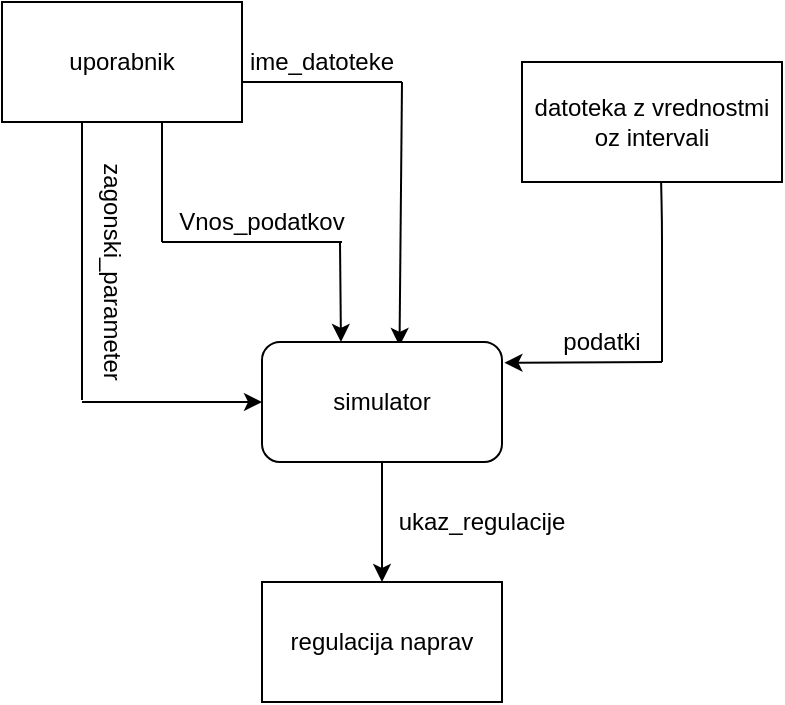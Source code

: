 <mxfile version="13.9.1" type="github" pages="2">
  <diagram id="_NWrr05ddmTLfXL3TdW5" name="Page-1">
    <mxGraphModel dx="1038" dy="580" grid="1" gridSize="10" guides="1" tooltips="1" connect="1" arrows="1" fold="1" page="1" pageScale="1" pageWidth="827" pageHeight="1169" math="0" shadow="0">
      <root>
        <mxCell id="0" />
        <mxCell id="1" parent="0" />
        <mxCell id="Bk9kA-PClelImSJuQHaS-1" value="uporabnik" style="rounded=0;whiteSpace=wrap;html=1;" parent="1" vertex="1">
          <mxGeometry x="40" y="80" width="120" height="60" as="geometry" />
        </mxCell>
        <mxCell id="Bk9kA-PClelImSJuQHaS-2" value="datoteka z vrednostmi oz intervali" style="rounded=0;whiteSpace=wrap;html=1;" parent="1" vertex="1">
          <mxGeometry x="300" y="110" width="130" height="60" as="geometry" />
        </mxCell>
        <mxCell id="Bk9kA-PClelImSJuQHaS-4" value="" style="endArrow=classic;html=1;entryX=0;entryY=0.5;entryDx=0;entryDy=0;" parent="1" edge="1">
          <mxGeometry width="50" height="50" relative="1" as="geometry">
            <mxPoint x="80" y="280" as="sourcePoint" />
            <mxPoint x="170" y="280" as="targetPoint" />
          </mxGeometry>
        </mxCell>
        <mxCell id="Bk9kA-PClelImSJuQHaS-5" value="" style="endArrow=none;html=1;" parent="1" edge="1">
          <mxGeometry width="50" height="50" relative="1" as="geometry">
            <mxPoint x="80" y="279" as="sourcePoint" />
            <mxPoint x="80" y="140" as="targetPoint" />
          </mxGeometry>
        </mxCell>
        <mxCell id="Bk9kA-PClelImSJuQHaS-6" value="zagonski_parameter" style="text;html=1;strokeColor=none;fillColor=none;align=center;verticalAlign=middle;whiteSpace=wrap;rounded=0;rotation=90;" parent="1" vertex="1">
          <mxGeometry x="60" y="200" width="70" height="30" as="geometry" />
        </mxCell>
        <mxCell id="Bk9kA-PClelImSJuQHaS-8" value="" style="endArrow=none;html=1;" parent="1" edge="1">
          <mxGeometry width="50" height="50" relative="1" as="geometry">
            <mxPoint x="120" y="140" as="sourcePoint" />
            <mxPoint x="120" y="200" as="targetPoint" />
          </mxGeometry>
        </mxCell>
        <mxCell id="Bk9kA-PClelImSJuQHaS-9" value="" style="endArrow=classic;html=1;entryX=0.329;entryY=0;entryDx=0;entryDy=0;entryPerimeter=0;" parent="1" edge="1">
          <mxGeometry width="50" height="50" relative="1" as="geometry">
            <mxPoint x="209" y="200" as="sourcePoint" />
            <mxPoint x="209.48" y="250" as="targetPoint" />
            <Array as="points" />
          </mxGeometry>
        </mxCell>
        <mxCell id="Bk9kA-PClelImSJuQHaS-10" value="Vnos_podatkov" style="text;html=1;strokeColor=none;fillColor=none;align=center;verticalAlign=middle;whiteSpace=wrap;rounded=0;rotation=0;" parent="1" vertex="1">
          <mxGeometry x="120" y="180" width="100" height="20" as="geometry" />
        </mxCell>
        <mxCell id="Bk9kA-PClelImSJuQHaS-11" value="" style="endArrow=classic;html=1;entryX=1.01;entryY=0.173;entryDx=0;entryDy=0;entryPerimeter=0;" parent="1" edge="1">
          <mxGeometry width="50" height="50" relative="1" as="geometry">
            <mxPoint x="370" y="260" as="sourcePoint" />
            <mxPoint x="291.2" y="260.38" as="targetPoint" />
          </mxGeometry>
        </mxCell>
        <mxCell id="Bk9kA-PClelImSJuQHaS-12" value="" style="endArrow=none;html=1;entryX=0.535;entryY=0.993;entryDx=0;entryDy=0;entryPerimeter=0;" parent="1" target="Bk9kA-PClelImSJuQHaS-2" edge="1">
          <mxGeometry width="50" height="50" relative="1" as="geometry">
            <mxPoint x="370" y="260" as="sourcePoint" />
            <mxPoint x="370" y="172" as="targetPoint" />
            <Array as="points">
              <mxPoint x="370" y="190" />
            </Array>
          </mxGeometry>
        </mxCell>
        <mxCell id="Bk9kA-PClelImSJuQHaS-26" value="" style="endArrow=classic;html=1;exitX=0.5;exitY=1;exitDx=0;exitDy=0;" parent="1" source="XcU5gDuVE3gvzxKZRbk7-2" target="XcU5gDuVE3gvzxKZRbk7-1" edge="1">
          <mxGeometry width="50" height="50" relative="1" as="geometry">
            <mxPoint x="228" y="313" as="sourcePoint" />
            <mxPoint x="200" y="360" as="targetPoint" />
          </mxGeometry>
        </mxCell>
        <mxCell id="lywpFNEtedEfkGY4bdxE-1" value="" style="endArrow=none;html=1;" edge="1" parent="1">
          <mxGeometry width="50" height="50" relative="1" as="geometry">
            <mxPoint x="120" y="200" as="sourcePoint" />
            <mxPoint x="210" y="200" as="targetPoint" />
          </mxGeometry>
        </mxCell>
        <mxCell id="lywpFNEtedEfkGY4bdxE-2" value="" style="endArrow=none;html=1;" edge="1" parent="1">
          <mxGeometry width="50" height="50" relative="1" as="geometry">
            <mxPoint x="160" y="120" as="sourcePoint" />
            <mxPoint x="240" y="120" as="targetPoint" />
          </mxGeometry>
        </mxCell>
        <mxCell id="lywpFNEtedEfkGY4bdxE-3" value="" style="endArrow=classic;html=1;entryX=0.573;entryY=0.033;entryDx=0;entryDy=0;entryPerimeter=0;" edge="1" parent="1">
          <mxGeometry width="50" height="50" relative="1" as="geometry">
            <mxPoint x="240" y="120" as="sourcePoint" />
            <mxPoint x="238.76" y="251.98" as="targetPoint" />
          </mxGeometry>
        </mxCell>
        <mxCell id="lywpFNEtedEfkGY4bdxE-4" value="ime_datoteke" style="text;html=1;strokeColor=none;fillColor=none;align=center;verticalAlign=middle;whiteSpace=wrap;rounded=0;" vertex="1" parent="1">
          <mxGeometry x="160" y="100" width="80" height="20" as="geometry" />
        </mxCell>
        <mxCell id="lywpFNEtedEfkGY4bdxE-5" value="podatki" style="text;html=1;strokeColor=none;fillColor=none;align=center;verticalAlign=middle;whiteSpace=wrap;rounded=0;" vertex="1" parent="1">
          <mxGeometry x="320" y="240" width="40" height="20" as="geometry" />
        </mxCell>
        <mxCell id="XcU5gDuVE3gvzxKZRbk7-1" value="regulacija naprav" style="rounded=0;whiteSpace=wrap;html=1;" vertex="1" parent="1">
          <mxGeometry x="170" y="370" width="120" height="60" as="geometry" />
        </mxCell>
        <mxCell id="XcU5gDuVE3gvzxKZRbk7-2" value="simulator" style="rounded=1;whiteSpace=wrap;html=1;" vertex="1" parent="1">
          <mxGeometry x="170" y="250" width="120" height="60" as="geometry" />
        </mxCell>
        <mxCell id="XcU5gDuVE3gvzxKZRbk7-3" value="ukaz_regulacije" style="text;html=1;strokeColor=none;fillColor=none;align=center;verticalAlign=middle;whiteSpace=wrap;rounded=0;" vertex="1" parent="1">
          <mxGeometry x="240" y="330" width="80" height="20" as="geometry" />
        </mxCell>
      </root>
    </mxGraphModel>
  </diagram>
  <diagram id="ZUOfz2__W3kDWHqbyfe5" name="Page-2">
    <mxGraphModel dx="865" dy="483" grid="1" gridSize="10" guides="1" tooltips="1" connect="1" arrows="1" fold="1" page="1" pageScale="1" pageWidth="827" pageHeight="1169" math="0" shadow="0">
      <root>
        <mxCell id="4hDPUWFKngYLcMNtfriG-0" />
        <mxCell id="4hDPUWFKngYLcMNtfriG-1" parent="4hDPUWFKngYLcMNtfriG-0" />
        <mxCell id="4hDPUWFKngYLcMNtfriG-2" value="regulacija temperature" style="rounded=0;whiteSpace=wrap;html=1;" vertex="1" parent="4hDPUWFKngYLcMNtfriG-1">
          <mxGeometry x="10" y="420" width="100" height="50" as="geometry" />
        </mxCell>
        <mxCell id="4hDPUWFKngYLcMNtfriG-3" value="regulacija&lt;br&gt;vlage" style="rounded=0;whiteSpace=wrap;html=1;" vertex="1" parent="4hDPUWFKngYLcMNtfriG-1">
          <mxGeometry x="140" y="430" width="100" height="50" as="geometry" />
        </mxCell>
        <mxCell id="4hDPUWFKngYLcMNtfriG-4" value="regulacija osvetljenosti" style="rounded=0;whiteSpace=wrap;html=1;" vertex="1" parent="4hDPUWFKngYLcMNtfriG-1">
          <mxGeometry x="270" y="410" width="95" height="50" as="geometry" />
        </mxCell>
        <mxCell id="4hDPUWFKngYLcMNtfriG-5" value="prezračevanje" style="rounded=0;whiteSpace=wrap;html=1;" vertex="1" parent="4hDPUWFKngYLcMNtfriG-1">
          <mxGeometry x="410" y="410" width="90" height="50" as="geometry" />
        </mxCell>
        <mxCell id="4hDPUWFKngYLcMNtfriG-6" value="vsebnost razkužila" style="rounded=0;whiteSpace=wrap;html=1;" vertex="1" parent="4hDPUWFKngYLcMNtfriG-1">
          <mxGeometry x="414" y="310" width="90" height="50" as="geometry" />
        </mxCell>
        <mxCell id="_g4kGHc5Y9F_n04kEslc-0" value="uporabnik" style="rounded=0;whiteSpace=wrap;html=1;" vertex="1" parent="4hDPUWFKngYLcMNtfriG-1">
          <mxGeometry x="680" y="320" width="120" height="60" as="geometry" />
        </mxCell>
        <mxCell id="_g4kGHc5Y9F_n04kEslc-1" value="datoteka z vrednostmi oz intervali" style="rounded=0;whiteSpace=wrap;html=1;" vertex="1" parent="4hDPUWFKngYLcMNtfriG-1">
          <mxGeometry x="510" y="90" width="130" height="60" as="geometry" />
        </mxCell>
        <mxCell id="_g4kGHc5Y9F_n04kEslc-2" value="preberi podatke z datoteke in pretvori enote" style="rounded=1;whiteSpace=wrap;html=1;" vertex="1" parent="4hDPUWFKngYLcMNtfriG-1">
          <mxGeometry x="520" y="230" width="120" height="60" as="geometry" />
        </mxCell>
        <mxCell id="_g4kGHc5Y9F_n04kEslc-3" value="" style="endArrow=classic;html=1;exitX=0.5;exitY=1;exitDx=0;exitDy=0;" edge="1" parent="4hDPUWFKngYLcMNtfriG-1" source="_g4kGHc5Y9F_n04kEslc-1">
          <mxGeometry width="50" height="50" relative="1" as="geometry">
            <mxPoint x="600" y="310" as="sourcePoint" />
            <mxPoint x="575" y="228" as="targetPoint" />
          </mxGeometry>
        </mxCell>
        <mxCell id="_g4kGHc5Y9F_n04kEslc-4" value="podatki" style="text;html=1;strokeColor=none;fillColor=none;align=center;verticalAlign=middle;whiteSpace=wrap;rounded=0;" vertex="1" parent="4hDPUWFKngYLcMNtfriG-1">
          <mxGeometry x="575" y="180" width="40" height="20" as="geometry" />
        </mxCell>
        <mxCell id="9XK4A-_CiHKSpfSRf1Fz-0" value="izberi naključne vrednosti" style="rounded=1;whiteSpace=wrap;html=1;" vertex="1" parent="4hDPUWFKngYLcMNtfriG-1">
          <mxGeometry x="297.5" y="230" width="120" height="60" as="geometry" />
        </mxCell>
        <mxCell id="9XK4A-_CiHKSpfSRf1Fz-1" value="" style="endArrow=classic;html=1;exitX=0;exitY=0.5;exitDx=0;exitDy=0;" edge="1" parent="4hDPUWFKngYLcMNtfriG-1" source="_g4kGHc5Y9F_n04kEslc-2">
          <mxGeometry width="50" height="50" relative="1" as="geometry">
            <mxPoint x="390" y="320" as="sourcePoint" />
            <mxPoint x="420" y="260" as="targetPoint" />
          </mxGeometry>
        </mxCell>
        <mxCell id="9XK4A-_CiHKSpfSRf1Fz-3" value="intervali" style="text;html=1;strokeColor=none;fillColor=none;align=center;verticalAlign=middle;whiteSpace=wrap;rounded=0;" vertex="1" parent="4hDPUWFKngYLcMNtfriG-1">
          <mxGeometry x="440" y="240" width="60" height="20" as="geometry" />
        </mxCell>
        <mxCell id="9XK4A-_CiHKSpfSRf1Fz-4" value="primerjaj vrednosti z željenimi" style="rounded=1;whiteSpace=wrap;html=1;" vertex="1" parent="4hDPUWFKngYLcMNtfriG-1">
          <mxGeometry x="60" y="230" width="120" height="60" as="geometry" />
        </mxCell>
        <mxCell id="9XK4A-_CiHKSpfSRf1Fz-5" value="" style="endArrow=classic;html=1;entryX=1;entryY=0.5;entryDx=0;entryDy=0;exitX=0;exitY=0.5;exitDx=0;exitDy=0;" edge="1" parent="4hDPUWFKngYLcMNtfriG-1" source="9XK4A-_CiHKSpfSRf1Fz-0" target="9XK4A-_CiHKSpfSRf1Fz-4">
          <mxGeometry width="50" height="50" relative="1" as="geometry">
            <mxPoint x="297.5" y="270" as="sourcePoint" />
            <mxPoint x="347.5" y="220" as="targetPoint" />
          </mxGeometry>
        </mxCell>
        <mxCell id="9XK4A-_CiHKSpfSRf1Fz-6" value="" style="endArrow=classic;html=1;entryX=1;entryY=0.5;entryDx=0;entryDy=0;" edge="1" parent="4hDPUWFKngYLcMNtfriG-1" target="_g4kGHc5Y9F_n04kEslc-1">
          <mxGeometry width="50" height="50" relative="1" as="geometry">
            <mxPoint x="740" y="120" as="sourcePoint" />
            <mxPoint x="780" y="250" as="targetPoint" />
          </mxGeometry>
        </mxCell>
        <mxCell id="9XK4A-_CiHKSpfSRf1Fz-7" value="" style="endArrow=none;html=1;exitX=0.5;exitY=0;exitDx=0;exitDy=0;" edge="1" parent="4hDPUWFKngYLcMNtfriG-1" source="_g4kGHc5Y9F_n04kEslc-0">
          <mxGeometry width="50" height="50" relative="1" as="geometry">
            <mxPoint x="740" y="310" as="sourcePoint" />
            <mxPoint x="740" y="120" as="targetPoint" />
          </mxGeometry>
        </mxCell>
        <mxCell id="9XK4A-_CiHKSpfSRf1Fz-8" value="vnesi_podatke" style="text;html=1;strokeColor=none;fillColor=none;align=center;verticalAlign=middle;whiteSpace=wrap;rounded=0;" vertex="1" parent="4hDPUWFKngYLcMNtfriG-1">
          <mxGeometry x="660" y="100" width="80" height="20" as="geometry" />
        </mxCell>
        <mxCell id="9XK4A-_CiHKSpfSRf1Fz-9" value="" style="endArrow=classic;html=1;" edge="1" parent="4hDPUWFKngYLcMNtfriG-1">
          <mxGeometry width="50" height="50" relative="1" as="geometry">
            <mxPoint x="120" y="200" as="sourcePoint" />
            <mxPoint x="120" y="230" as="targetPoint" />
          </mxGeometry>
        </mxCell>
        <mxCell id="9XK4A-_CiHKSpfSRf1Fz-10" value="" style="endArrow=none;html=1;" edge="1" parent="4hDPUWFKngYLcMNtfriG-1">
          <mxGeometry width="50" height="50" relative="1" as="geometry">
            <mxPoint x="120" y="199" as="sourcePoint" />
            <mxPoint x="550" y="199" as="targetPoint" />
          </mxGeometry>
        </mxCell>
        <mxCell id="9XK4A-_CiHKSpfSRf1Fz-11" value="" style="endArrow=none;html=1;entryX=0.25;entryY=0;entryDx=0;entryDy=0;" edge="1" parent="4hDPUWFKngYLcMNtfriG-1" target="_g4kGHc5Y9F_n04kEslc-2">
          <mxGeometry width="50" height="50" relative="1" as="geometry">
            <mxPoint x="550" y="200" as="sourcePoint" />
            <mxPoint x="440" y="270" as="targetPoint" />
          </mxGeometry>
        </mxCell>
        <mxCell id="9XK4A-_CiHKSpfSRf1Fz-12" value="Željene_vrednosti" style="text;html=1;strokeColor=none;fillColor=none;align=center;verticalAlign=middle;whiteSpace=wrap;rounded=0;" vertex="1" parent="4hDPUWFKngYLcMNtfriG-1">
          <mxGeometry x="295" y="180" width="110" height="20" as="geometry" />
        </mxCell>
        <mxCell id="9XK4A-_CiHKSpfSRf1Fz-14" value="nakljucne_vrednosti" style="text;html=1;strokeColor=none;fillColor=none;align=center;verticalAlign=middle;whiteSpace=wrap;rounded=0;" vertex="1" parent="4hDPUWFKngYLcMNtfriG-1">
          <mxGeometry x="200" y="240" width="80" height="20" as="geometry" />
        </mxCell>
        <mxCell id="Z7Z6cUH789x1SoD20A9A-3" value="" style="endArrow=classic;html=1;entryX=0;entryY=0.5;entryDx=0;entryDy=0;exitX=0.5;exitY=1;exitDx=0;exitDy=0;" edge="1" parent="4hDPUWFKngYLcMNtfriG-1" source="9XK4A-_CiHKSpfSRf1Fz-4" target="4hDPUWFKngYLcMNtfriG-6">
          <mxGeometry width="50" height="50" relative="1" as="geometry">
            <mxPoint x="595" y="330" as="sourcePoint" />
            <mxPoint x="590" y="380" as="targetPoint" />
          </mxGeometry>
        </mxCell>
        <mxCell id="Z7Z6cUH789x1SoD20A9A-4" value="" style="endArrow=classic;html=1;exitX=0.5;exitY=1;exitDx=0;exitDy=0;entryX=0.5;entryY=0;entryDx=0;entryDy=0;" edge="1" parent="4hDPUWFKngYLcMNtfriG-1" source="9XK4A-_CiHKSpfSRf1Fz-4" target="4hDPUWFKngYLcMNtfriG-5">
          <mxGeometry width="50" height="50" relative="1" as="geometry">
            <mxPoint x="460" y="330" as="sourcePoint" />
            <mxPoint x="461" y="387" as="targetPoint" />
          </mxGeometry>
        </mxCell>
        <mxCell id="Z7Z6cUH789x1SoD20A9A-6" value="" style="endArrow=classic;html=1;entryX=0.552;entryY=-0.023;entryDx=0;entryDy=0;entryPerimeter=0;exitX=0.5;exitY=1;exitDx=0;exitDy=0;" edge="1" parent="4hDPUWFKngYLcMNtfriG-1" source="9XK4A-_CiHKSpfSRf1Fz-4" target="4hDPUWFKngYLcMNtfriG-4">
          <mxGeometry width="50" height="50" relative="1" as="geometry">
            <mxPoint x="350" y="330" as="sourcePoint" />
            <mxPoint x="420" y="280" as="targetPoint" />
          </mxGeometry>
        </mxCell>
        <mxCell id="Z7Z6cUH789x1SoD20A9A-7" value="" style="endArrow=classic;html=1;exitX=0.5;exitY=1;exitDx=0;exitDy=0;entryX=0.5;entryY=0;entryDx=0;entryDy=0;" edge="1" parent="4hDPUWFKngYLcMNtfriG-1" source="9XK4A-_CiHKSpfSRf1Fz-4" target="4hDPUWFKngYLcMNtfriG-2">
          <mxGeometry width="50" height="50" relative="1" as="geometry">
            <mxPoint x="70" y="333" as="sourcePoint" />
            <mxPoint x="80" y="320" as="targetPoint" />
          </mxGeometry>
        </mxCell>
        <mxCell id="Z7Z6cUH789x1SoD20A9A-8" value="" style="endArrow=classic;html=1;entryX=0.6;entryY=0;entryDx=0;entryDy=0;entryPerimeter=0;exitX=0.5;exitY=1;exitDx=0;exitDy=0;" edge="1" parent="4hDPUWFKngYLcMNtfriG-1" source="9XK4A-_CiHKSpfSRf1Fz-4" target="4hDPUWFKngYLcMNtfriG-3">
          <mxGeometry width="50" height="50" relative="1" as="geometry">
            <mxPoint x="230" y="330" as="sourcePoint" />
            <mxPoint x="420" y="280" as="targetPoint" />
          </mxGeometry>
        </mxCell>
        <mxCell id="Z7Z6cUH789x1SoD20A9A-9" value="ukaz_za_razkuzevanje" style="text;html=1;strokeColor=none;fillColor=none;align=center;verticalAlign=middle;whiteSpace=wrap;rounded=0;rotation=7;" vertex="1" parent="4hDPUWFKngYLcMNtfriG-1">
          <mxGeometry x="297.5" y="300" width="40" height="20" as="geometry" />
        </mxCell>
        <mxCell id="Z7Z6cUH789x1SoD20A9A-11" value="ukaz_za_prezračevanje" style="text;html=1;strokeColor=none;fillColor=none;align=center;verticalAlign=middle;whiteSpace=wrap;rounded=0;rotation=20;" vertex="1" parent="4hDPUWFKngYLcMNtfriG-1">
          <mxGeometry x="350" y="360" width="40" height="20" as="geometry" />
        </mxCell>
        <mxCell id="Z7Z6cUH789x1SoD20A9A-12" value="ukaz_za_osvetljenost" style="text;html=1;strokeColor=none;fillColor=none;align=center;verticalAlign=middle;whiteSpace=wrap;rounded=0;rotation=30;" vertex="1" parent="4hDPUWFKngYLcMNtfriG-1">
          <mxGeometry x="240" y="350" width="40" height="20" as="geometry" />
        </mxCell>
        <mxCell id="Z7Z6cUH789x1SoD20A9A-13" value="ukaz_za_vlaženje" style="text;html=1;strokeColor=none;fillColor=none;align=center;verticalAlign=middle;whiteSpace=wrap;rounded=0;rotation=60;" vertex="1" parent="4hDPUWFKngYLcMNtfriG-1">
          <mxGeometry x="150" y="350" width="40" height="20" as="geometry" />
        </mxCell>
        <mxCell id="Z7Z6cUH789x1SoD20A9A-16" value="ukaz_za_temperaturo" style="text;html=1;strokeColor=none;fillColor=none;align=center;verticalAlign=middle;whiteSpace=wrap;rounded=0;rotation=-65;" vertex="1" parent="4hDPUWFKngYLcMNtfriG-1">
          <mxGeometry x="60" y="340" width="40" height="20" as="geometry" />
        </mxCell>
        <mxCell id="ugX3hBUozOKR9K9OEqGu-0" value="" style="endArrow=none;html=1;entryX=0;entryY=0.5;entryDx=0;entryDy=0;" edge="1" parent="4hDPUWFKngYLcMNtfriG-1" target="_g4kGHc5Y9F_n04kEslc-0">
          <mxGeometry width="50" height="50" relative="1" as="geometry">
            <mxPoint x="580" y="349.17" as="sourcePoint" />
            <mxPoint x="660" y="349.17" as="targetPoint" />
          </mxGeometry>
        </mxCell>
        <mxCell id="ugX3hBUozOKR9K9OEqGu-1" value="" style="endArrow=classic;html=1;entryX=0.5;entryY=1;entryDx=0;entryDy=0;" edge="1" parent="4hDPUWFKngYLcMNtfriG-1" target="_g4kGHc5Y9F_n04kEslc-2">
          <mxGeometry width="50" height="50" relative="1" as="geometry">
            <mxPoint x="580" y="350" as="sourcePoint" />
            <mxPoint x="625" y="290" as="targetPoint" />
          </mxGeometry>
        </mxCell>
        <mxCell id="ugX3hBUozOKR9K9OEqGu-2" value="ime_datoteke" style="text;html=1;strokeColor=none;fillColor=none;align=center;verticalAlign=middle;whiteSpace=wrap;rounded=0;" vertex="1" parent="4hDPUWFKngYLcMNtfriG-1">
          <mxGeometry x="590" y="330" width="80" height="20" as="geometry" />
        </mxCell>
      </root>
    </mxGraphModel>
  </diagram>
</mxfile>
